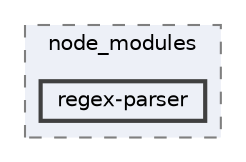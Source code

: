 digraph "pkiclassroomrescheduler/src/main/frontend/node_modules/regex-parser"
{
 // LATEX_PDF_SIZE
  bgcolor="transparent";
  edge [fontname=Helvetica,fontsize=10,labelfontname=Helvetica,labelfontsize=10];
  node [fontname=Helvetica,fontsize=10,shape=box,height=0.2,width=0.4];
  compound=true
  subgraph clusterdir_72953eda66ccb3a2722c28e1c3e6c23b {
    graph [ bgcolor="#edf0f7", pencolor="grey50", label="node_modules", fontname=Helvetica,fontsize=10 style="filled,dashed", URL="dir_72953eda66ccb3a2722c28e1c3e6c23b.html",tooltip=""]
  dir_13e22cee6bbee88d383f9708e0cf43c5 [label="regex-parser", fillcolor="#edf0f7", color="grey25", style="filled,bold", URL="dir_13e22cee6bbee88d383f9708e0cf43c5.html",tooltip=""];
  }
}
